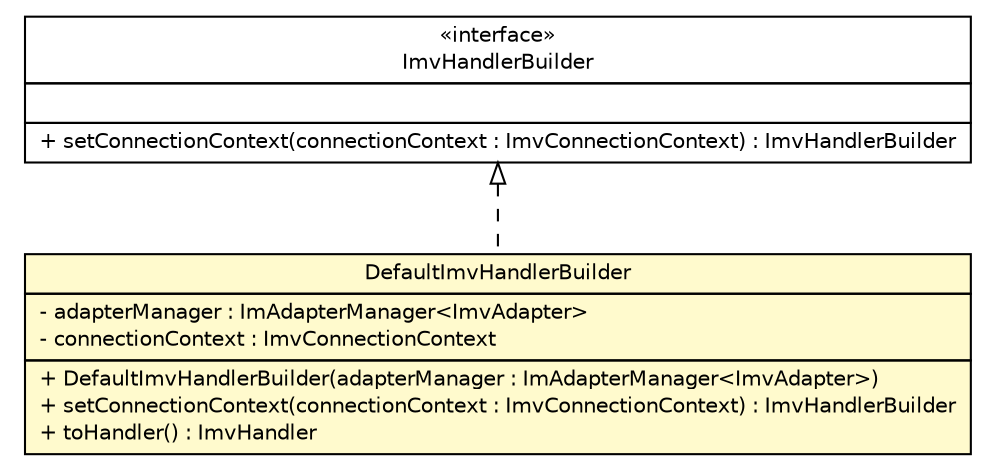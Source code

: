 #!/usr/local/bin/dot
#
# Class diagram 
# Generated by UMLGraph version R5_6 (http://www.umlgraph.org/)
#

digraph G {
	edge [fontname="Helvetica",fontsize=10,labelfontname="Helvetica",labelfontsize=10];
	node [fontname="Helvetica",fontsize=10,shape=plaintext];
	nodesep=0.25;
	ranksep=0.5;
	// de.hsbremen.tc.tnc.tnccs.message.handler.ImvHandlerBuilder
	c13651 [label=<<table title="de.hsbremen.tc.tnc.tnccs.message.handler.ImvHandlerBuilder" border="0" cellborder="1" cellspacing="0" cellpadding="2" port="p" href="../ImvHandlerBuilder.html">
		<tr><td><table border="0" cellspacing="0" cellpadding="1">
<tr><td align="center" balign="center"> &#171;interface&#187; </td></tr>
<tr><td align="center" balign="center"> ImvHandlerBuilder </td></tr>
		</table></td></tr>
		<tr><td><table border="0" cellspacing="0" cellpadding="1">
<tr><td align="left" balign="left">  </td></tr>
		</table></td></tr>
		<tr><td><table border="0" cellspacing="0" cellpadding="1">
<tr><td align="left" balign="left"> + setConnectionContext(connectionContext : ImvConnectionContext) : ImvHandlerBuilder </td></tr>
		</table></td></tr>
		</table>>, URL="../ImvHandlerBuilder.html", fontname="Helvetica", fontcolor="black", fontsize=10.0];
	// de.hsbremen.tc.tnc.tnccs.message.handler.simple.DefaultImvHandlerBuilder
	c13659 [label=<<table title="de.hsbremen.tc.tnc.tnccs.message.handler.simple.DefaultImvHandlerBuilder" border="0" cellborder="1" cellspacing="0" cellpadding="2" port="p" bgcolor="lemonChiffon" href="./DefaultImvHandlerBuilder.html">
		<tr><td><table border="0" cellspacing="0" cellpadding="1">
<tr><td align="center" balign="center"> DefaultImvHandlerBuilder </td></tr>
		</table></td></tr>
		<tr><td><table border="0" cellspacing="0" cellpadding="1">
<tr><td align="left" balign="left"> - adapterManager : ImAdapterManager&lt;ImvAdapter&gt; </td></tr>
<tr><td align="left" balign="left"> - connectionContext : ImvConnectionContext </td></tr>
		</table></td></tr>
		<tr><td><table border="0" cellspacing="0" cellpadding="1">
<tr><td align="left" balign="left"> + DefaultImvHandlerBuilder(adapterManager : ImAdapterManager&lt;ImvAdapter&gt;) </td></tr>
<tr><td align="left" balign="left"> + setConnectionContext(connectionContext : ImvConnectionContext) : ImvHandlerBuilder </td></tr>
<tr><td align="left" balign="left"> + toHandler() : ImvHandler </td></tr>
		</table></td></tr>
		</table>>, URL="./DefaultImvHandlerBuilder.html", fontname="Helvetica", fontcolor="black", fontsize=10.0];
	//de.hsbremen.tc.tnc.tnccs.message.handler.simple.DefaultImvHandlerBuilder implements de.hsbremen.tc.tnc.tnccs.message.handler.ImvHandlerBuilder
	c13651:p -> c13659:p [dir=back,arrowtail=empty,style=dashed];
}

